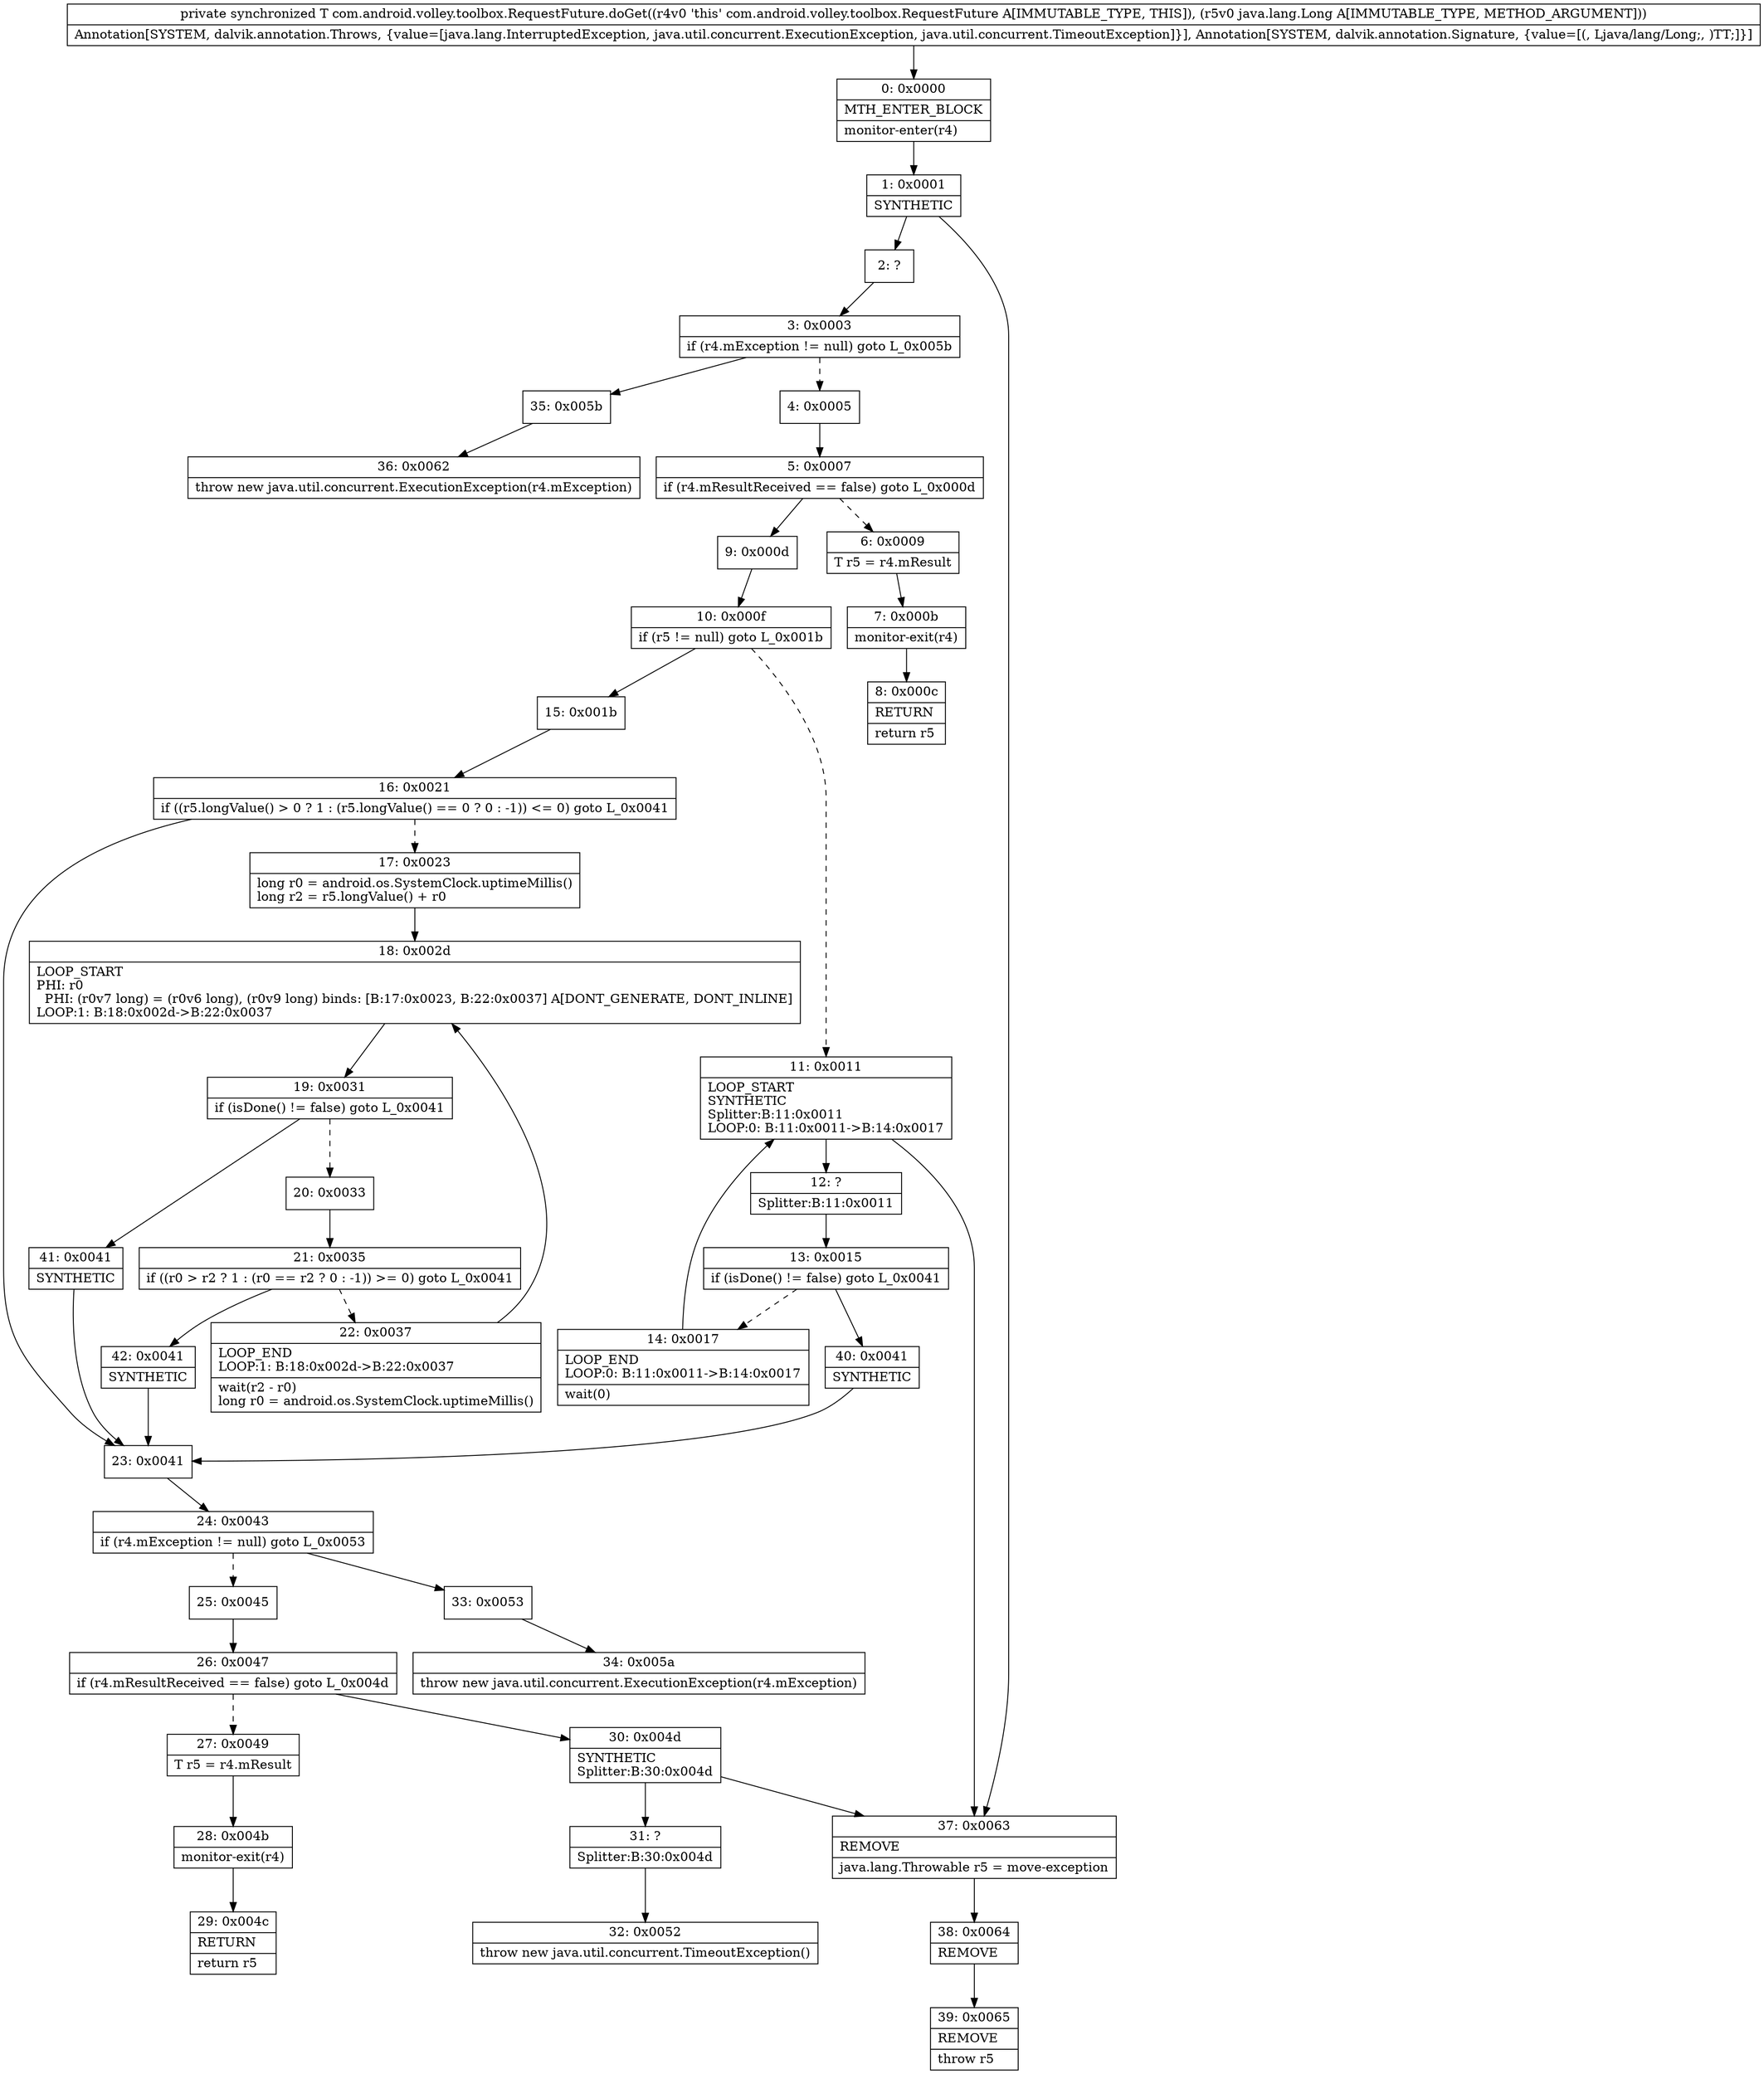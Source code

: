 digraph "CFG forcom.android.volley.toolbox.RequestFuture.doGet(Ljava\/lang\/Long;)Ljava\/lang\/Object;" {
Node_0 [shape=record,label="{0\:\ 0x0000|MTH_ENTER_BLOCK\l|monitor\-enter(r4)\l}"];
Node_1 [shape=record,label="{1\:\ 0x0001|SYNTHETIC\l}"];
Node_2 [shape=record,label="{2\:\ ?}"];
Node_3 [shape=record,label="{3\:\ 0x0003|if (r4.mException != null) goto L_0x005b\l}"];
Node_4 [shape=record,label="{4\:\ 0x0005}"];
Node_5 [shape=record,label="{5\:\ 0x0007|if (r4.mResultReceived == false) goto L_0x000d\l}"];
Node_6 [shape=record,label="{6\:\ 0x0009|T r5 = r4.mResult\l}"];
Node_7 [shape=record,label="{7\:\ 0x000b|monitor\-exit(r4)\l}"];
Node_8 [shape=record,label="{8\:\ 0x000c|RETURN\l|return r5\l}"];
Node_9 [shape=record,label="{9\:\ 0x000d}"];
Node_10 [shape=record,label="{10\:\ 0x000f|if (r5 != null) goto L_0x001b\l}"];
Node_11 [shape=record,label="{11\:\ 0x0011|LOOP_START\lSYNTHETIC\lSplitter:B:11:0x0011\lLOOP:0: B:11:0x0011\-\>B:14:0x0017\l}"];
Node_12 [shape=record,label="{12\:\ ?|Splitter:B:11:0x0011\l}"];
Node_13 [shape=record,label="{13\:\ 0x0015|if (isDone() != false) goto L_0x0041\l}"];
Node_14 [shape=record,label="{14\:\ 0x0017|LOOP_END\lLOOP:0: B:11:0x0011\-\>B:14:0x0017\l|wait(0)\l}"];
Node_15 [shape=record,label="{15\:\ 0x001b}"];
Node_16 [shape=record,label="{16\:\ 0x0021|if ((r5.longValue() \> 0 ? 1 : (r5.longValue() == 0 ? 0 : \-1)) \<= 0) goto L_0x0041\l}"];
Node_17 [shape=record,label="{17\:\ 0x0023|long r0 = android.os.SystemClock.uptimeMillis()\llong r2 = r5.longValue() + r0\l}"];
Node_18 [shape=record,label="{18\:\ 0x002d|LOOP_START\lPHI: r0 \l  PHI: (r0v7 long) = (r0v6 long), (r0v9 long) binds: [B:17:0x0023, B:22:0x0037] A[DONT_GENERATE, DONT_INLINE]\lLOOP:1: B:18:0x002d\-\>B:22:0x0037\l}"];
Node_19 [shape=record,label="{19\:\ 0x0031|if (isDone() != false) goto L_0x0041\l}"];
Node_20 [shape=record,label="{20\:\ 0x0033}"];
Node_21 [shape=record,label="{21\:\ 0x0035|if ((r0 \> r2 ? 1 : (r0 == r2 ? 0 : \-1)) \>= 0) goto L_0x0041\l}"];
Node_22 [shape=record,label="{22\:\ 0x0037|LOOP_END\lLOOP:1: B:18:0x002d\-\>B:22:0x0037\l|wait(r2 \- r0)\llong r0 = android.os.SystemClock.uptimeMillis()\l}"];
Node_23 [shape=record,label="{23\:\ 0x0041}"];
Node_24 [shape=record,label="{24\:\ 0x0043|if (r4.mException != null) goto L_0x0053\l}"];
Node_25 [shape=record,label="{25\:\ 0x0045}"];
Node_26 [shape=record,label="{26\:\ 0x0047|if (r4.mResultReceived == false) goto L_0x004d\l}"];
Node_27 [shape=record,label="{27\:\ 0x0049|T r5 = r4.mResult\l}"];
Node_28 [shape=record,label="{28\:\ 0x004b|monitor\-exit(r4)\l}"];
Node_29 [shape=record,label="{29\:\ 0x004c|RETURN\l|return r5\l}"];
Node_30 [shape=record,label="{30\:\ 0x004d|SYNTHETIC\lSplitter:B:30:0x004d\l}"];
Node_31 [shape=record,label="{31\:\ ?|Splitter:B:30:0x004d\l}"];
Node_32 [shape=record,label="{32\:\ 0x0052|throw new java.util.concurrent.TimeoutException()\l}"];
Node_33 [shape=record,label="{33\:\ 0x0053}"];
Node_34 [shape=record,label="{34\:\ 0x005a|throw new java.util.concurrent.ExecutionException(r4.mException)\l}"];
Node_35 [shape=record,label="{35\:\ 0x005b}"];
Node_36 [shape=record,label="{36\:\ 0x0062|throw new java.util.concurrent.ExecutionException(r4.mException)\l}"];
Node_37 [shape=record,label="{37\:\ 0x0063|REMOVE\l|java.lang.Throwable r5 = move\-exception\l}"];
Node_38 [shape=record,label="{38\:\ 0x0064|REMOVE\l}"];
Node_39 [shape=record,label="{39\:\ 0x0065|REMOVE\l|throw r5\l}"];
Node_40 [shape=record,label="{40\:\ 0x0041|SYNTHETIC\l}"];
Node_41 [shape=record,label="{41\:\ 0x0041|SYNTHETIC\l}"];
Node_42 [shape=record,label="{42\:\ 0x0041|SYNTHETIC\l}"];
MethodNode[shape=record,label="{private synchronized T com.android.volley.toolbox.RequestFuture.doGet((r4v0 'this' com.android.volley.toolbox.RequestFuture A[IMMUTABLE_TYPE, THIS]), (r5v0 java.lang.Long A[IMMUTABLE_TYPE, METHOD_ARGUMENT]))  | Annotation[SYSTEM, dalvik.annotation.Throws, \{value=[java.lang.InterruptedException, java.util.concurrent.ExecutionException, java.util.concurrent.TimeoutException]\}], Annotation[SYSTEM, dalvik.annotation.Signature, \{value=[(, Ljava\/lang\/Long;, )TT;]\}]\l}"];
MethodNode -> Node_0;
Node_0 -> Node_1;
Node_1 -> Node_2;
Node_1 -> Node_37;
Node_2 -> Node_3;
Node_3 -> Node_4[style=dashed];
Node_3 -> Node_35;
Node_4 -> Node_5;
Node_5 -> Node_6[style=dashed];
Node_5 -> Node_9;
Node_6 -> Node_7;
Node_7 -> Node_8;
Node_9 -> Node_10;
Node_10 -> Node_11[style=dashed];
Node_10 -> Node_15;
Node_11 -> Node_12;
Node_11 -> Node_37;
Node_12 -> Node_13;
Node_13 -> Node_14[style=dashed];
Node_13 -> Node_40;
Node_14 -> Node_11;
Node_15 -> Node_16;
Node_16 -> Node_17[style=dashed];
Node_16 -> Node_23;
Node_17 -> Node_18;
Node_18 -> Node_19;
Node_19 -> Node_20[style=dashed];
Node_19 -> Node_41;
Node_20 -> Node_21;
Node_21 -> Node_22[style=dashed];
Node_21 -> Node_42;
Node_22 -> Node_18;
Node_23 -> Node_24;
Node_24 -> Node_25[style=dashed];
Node_24 -> Node_33;
Node_25 -> Node_26;
Node_26 -> Node_27[style=dashed];
Node_26 -> Node_30;
Node_27 -> Node_28;
Node_28 -> Node_29;
Node_30 -> Node_31;
Node_30 -> Node_37;
Node_31 -> Node_32;
Node_33 -> Node_34;
Node_35 -> Node_36;
Node_37 -> Node_38;
Node_38 -> Node_39;
Node_40 -> Node_23;
Node_41 -> Node_23;
Node_42 -> Node_23;
}

